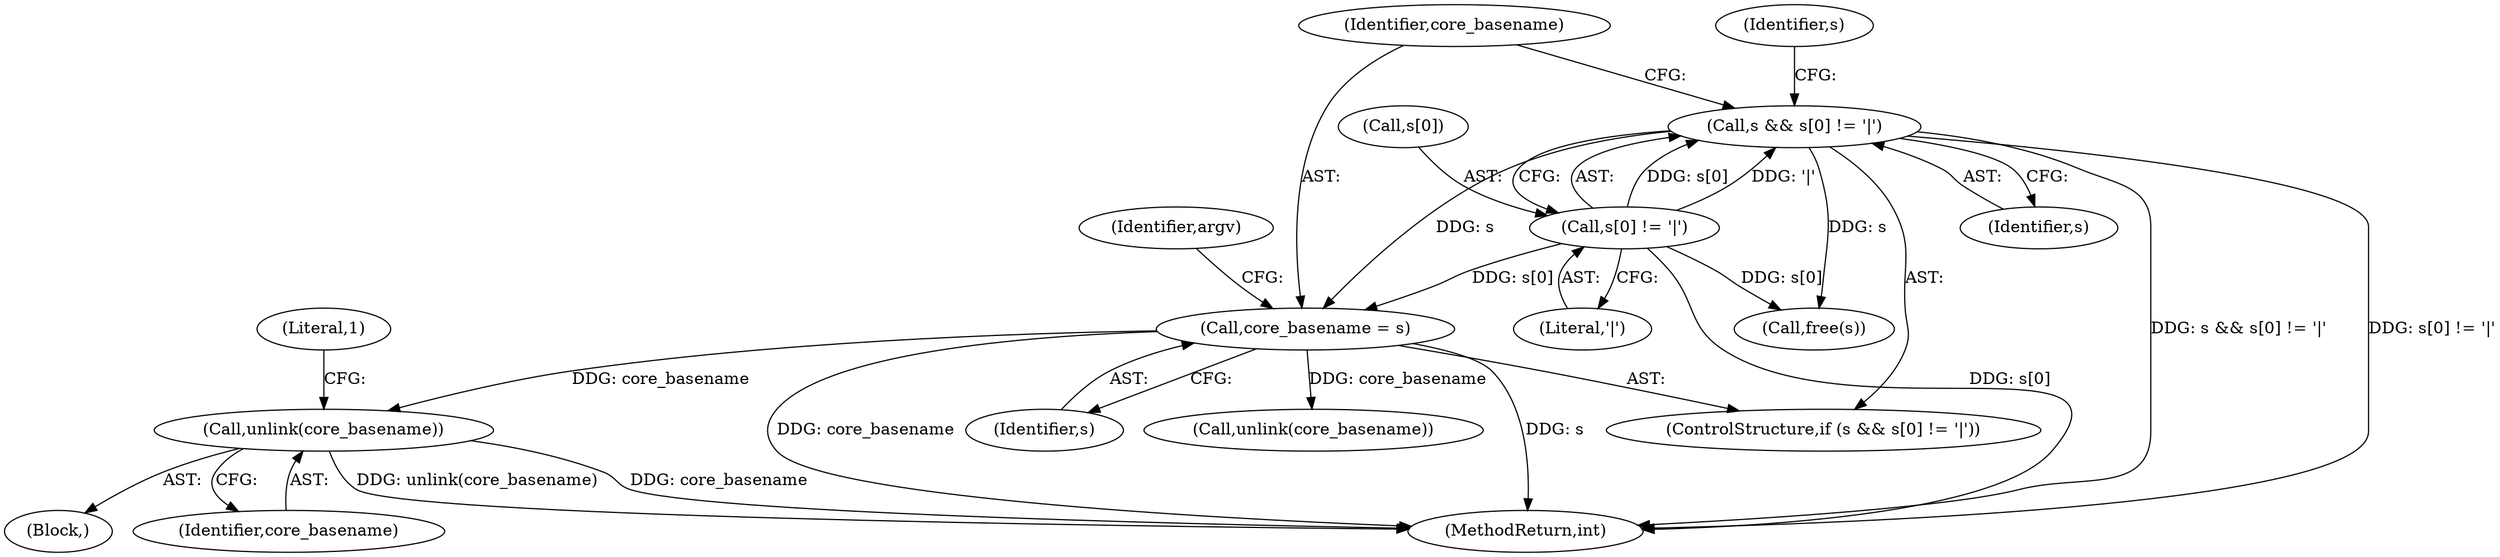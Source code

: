digraph "0_abrt_17cb66b13997b0159b4253b3f5722db79f476d68@API" {
"1001150" [label="(Call,unlink(core_basename))"];
"1000338" [label="(Call,core_basename = s)"];
"1000333" [label="(Call,s[0] != '|')"];
"1000331" [label="(Call,s && s[0] != '|')"];
"1000342" [label="(Call,free(s))"];
"1001165" [label="(Call,unlink(core_basename))"];
"1001144" [label="(Block,)"];
"1001153" [label="(Literal,1)"];
"1001150" [label="(Call,unlink(core_basename))"];
"1000333" [label="(Call,s[0] != '|')"];
"1000337" [label="(Literal,'|')"];
"1000330" [label="(ControlStructure,if (s && s[0] != '|'))"];
"1001180" [label="(MethodReturn,int)"];
"1000343" [label="(Identifier,s)"];
"1000331" [label="(Call,s && s[0] != '|')"];
"1000338" [label="(Call,core_basename = s)"];
"1000339" [label="(Identifier,core_basename)"];
"1001151" [label="(Identifier,core_basename)"];
"1000348" [label="(Identifier,argv)"];
"1000332" [label="(Identifier,s)"];
"1000340" [label="(Identifier,s)"];
"1000334" [label="(Call,s[0])"];
"1001150" -> "1001144"  [label="AST: "];
"1001150" -> "1001151"  [label="CFG: "];
"1001151" -> "1001150"  [label="AST: "];
"1001153" -> "1001150"  [label="CFG: "];
"1001150" -> "1001180"  [label="DDG: core_basename"];
"1001150" -> "1001180"  [label="DDG: unlink(core_basename)"];
"1000338" -> "1001150"  [label="DDG: core_basename"];
"1000338" -> "1000330"  [label="AST: "];
"1000338" -> "1000340"  [label="CFG: "];
"1000339" -> "1000338"  [label="AST: "];
"1000340" -> "1000338"  [label="AST: "];
"1000348" -> "1000338"  [label="CFG: "];
"1000338" -> "1001180"  [label="DDG: core_basename"];
"1000338" -> "1001180"  [label="DDG: s"];
"1000333" -> "1000338"  [label="DDG: s[0]"];
"1000331" -> "1000338"  [label="DDG: s"];
"1000338" -> "1001165"  [label="DDG: core_basename"];
"1000333" -> "1000331"  [label="AST: "];
"1000333" -> "1000337"  [label="CFG: "];
"1000334" -> "1000333"  [label="AST: "];
"1000337" -> "1000333"  [label="AST: "];
"1000331" -> "1000333"  [label="CFG: "];
"1000333" -> "1001180"  [label="DDG: s[0]"];
"1000333" -> "1000331"  [label="DDG: s[0]"];
"1000333" -> "1000331"  [label="DDG: '|'"];
"1000333" -> "1000342"  [label="DDG: s[0]"];
"1000331" -> "1000330"  [label="AST: "];
"1000331" -> "1000332"  [label="CFG: "];
"1000332" -> "1000331"  [label="AST: "];
"1000339" -> "1000331"  [label="CFG: "];
"1000343" -> "1000331"  [label="CFG: "];
"1000331" -> "1001180"  [label="DDG: s && s[0] != '|'"];
"1000331" -> "1001180"  [label="DDG: s[0] != '|'"];
"1000331" -> "1000342"  [label="DDG: s"];
}
